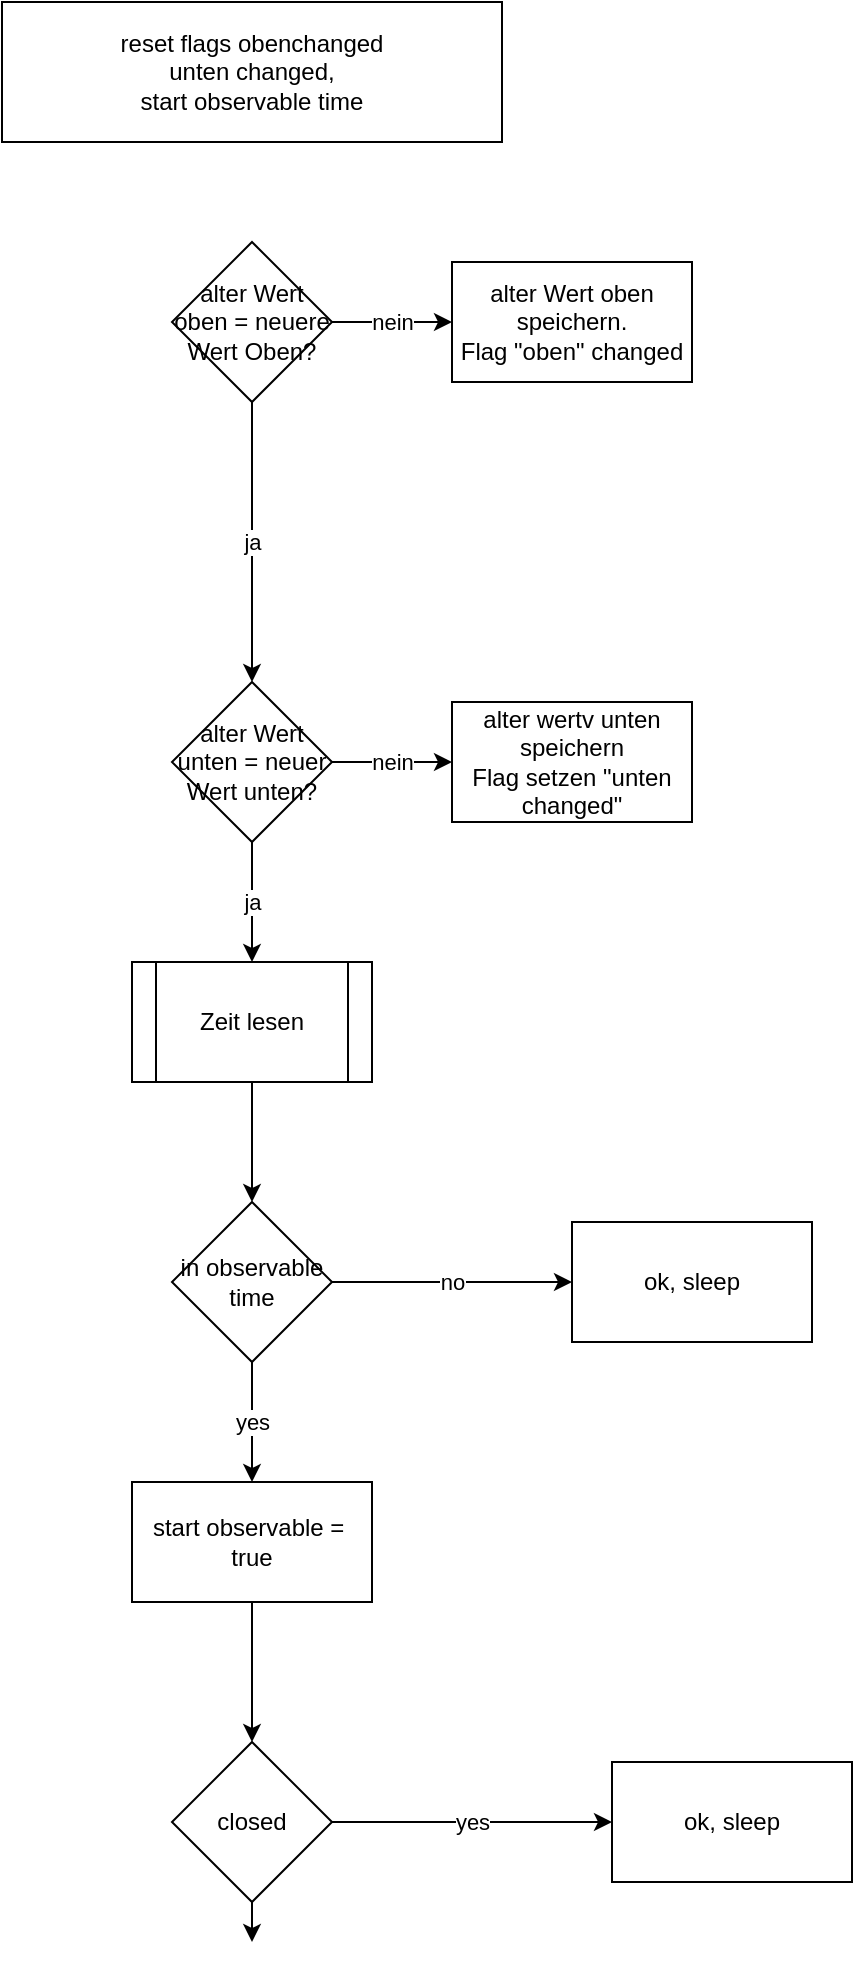 <mxfile version="14.4.3" type="device"><diagram id="usr7IRxPCIGyKUVPOD3T" name="Seite-1"><mxGraphModel dx="1086" dy="2135" grid="1" gridSize="10" guides="1" tooltips="1" connect="1" arrows="1" fold="1" page="1" pageScale="1" pageWidth="827" pageHeight="1169" math="0" shadow="0"><root><mxCell id="0"/><mxCell id="1" parent="0"/><mxCell id="O3cu-f4qwhrOTInvGiGF-5" style="edgeStyle=orthogonalEdgeStyle;rounded=0;orthogonalLoop=1;jettySize=auto;html=1;entryX=0.5;entryY=0;entryDx=0;entryDy=0;" parent="1" source="O3cu-f4qwhrOTInvGiGF-1" target="O3cu-f4qwhrOTInvGiGF-2" edge="1"><mxGeometry relative="1" as="geometry"/></mxCell><mxCell id="O3cu-f4qwhrOTInvGiGF-1" value="Zeit lesen" style="shape=process;whiteSpace=wrap;html=1;backgroundOutline=1;" parent="1" vertex="1"><mxGeometry x="240" y="90" width="120" height="60" as="geometry"/></mxCell><mxCell id="O3cu-f4qwhrOTInvGiGF-4" value="no" style="edgeStyle=orthogonalEdgeStyle;rounded=0;orthogonalLoop=1;jettySize=auto;html=1;" parent="1" source="O3cu-f4qwhrOTInvGiGF-2" target="O3cu-f4qwhrOTInvGiGF-3" edge="1"><mxGeometry relative="1" as="geometry"/></mxCell><mxCell id="O3cu-f4qwhrOTInvGiGF-7" value="yes" style="edgeStyle=orthogonalEdgeStyle;rounded=0;orthogonalLoop=1;jettySize=auto;html=1;entryX=0.5;entryY=0;entryDx=0;entryDy=0;" parent="1" source="O3cu-f4qwhrOTInvGiGF-2" target="GyVQR18GC2trl3UYunkZ-12" edge="1"><mxGeometry relative="1" as="geometry"/></mxCell><mxCell id="O3cu-f4qwhrOTInvGiGF-2" value="in observable time" style="rhombus;whiteSpace=wrap;html=1;" parent="1" vertex="1"><mxGeometry x="260" y="210" width="80" height="80" as="geometry"/></mxCell><mxCell id="O3cu-f4qwhrOTInvGiGF-3" value="ok, sleep" style="rounded=0;whiteSpace=wrap;html=1;" parent="1" vertex="1"><mxGeometry x="460" y="220" width="120" height="60" as="geometry"/></mxCell><mxCell id="O3cu-f4qwhrOTInvGiGF-9" value="yes" style="edgeStyle=orthogonalEdgeStyle;rounded=0;orthogonalLoop=1;jettySize=auto;html=1;entryX=0;entryY=0.5;entryDx=0;entryDy=0;" parent="1" source="O3cu-f4qwhrOTInvGiGF-6" target="O3cu-f4qwhrOTInvGiGF-8" edge="1"><mxGeometry relative="1" as="geometry"/></mxCell><mxCell id="O3cu-f4qwhrOTInvGiGF-11" value="" style="edgeStyle=orthogonalEdgeStyle;rounded=0;orthogonalLoop=1;jettySize=auto;html=1;" parent="1" source="O3cu-f4qwhrOTInvGiGF-6" edge="1"><mxGeometry relative="1" as="geometry"><mxPoint x="300" y="580" as="targetPoint"/></mxGeometry></mxCell><mxCell id="O3cu-f4qwhrOTInvGiGF-6" value="closed" style="rhombus;whiteSpace=wrap;html=1;" parent="1" vertex="1"><mxGeometry x="260" y="480" width="80" height="80" as="geometry"/></mxCell><mxCell id="O3cu-f4qwhrOTInvGiGF-8" value="ok, sleep" style="rounded=0;whiteSpace=wrap;html=1;" parent="1" vertex="1"><mxGeometry x="480" y="490" width="120" height="60" as="geometry"/></mxCell><mxCell id="GyVQR18GC2trl3UYunkZ-4" value="ja" style="edgeStyle=orthogonalEdgeStyle;rounded=0;orthogonalLoop=1;jettySize=auto;html=1;" edge="1" parent="1" source="GyVQR18GC2trl3UYunkZ-2" target="GyVQR18GC2trl3UYunkZ-3"><mxGeometry relative="1" as="geometry"/></mxCell><mxCell id="GyVQR18GC2trl3UYunkZ-6" value="nein" style="edgeStyle=orthogonalEdgeStyle;rounded=0;orthogonalLoop=1;jettySize=auto;html=1;" edge="1" parent="1" source="GyVQR18GC2trl3UYunkZ-2" target="GyVQR18GC2trl3UYunkZ-5"><mxGeometry relative="1" as="geometry"/></mxCell><mxCell id="GyVQR18GC2trl3UYunkZ-2" value="alter Wert oben = neuere Wert Oben?" style="rhombus;whiteSpace=wrap;html=1;" vertex="1" parent="1"><mxGeometry x="260" y="-270" width="80" height="80" as="geometry"/></mxCell><mxCell id="GyVQR18GC2trl3UYunkZ-8" value="nein" style="edgeStyle=orthogonalEdgeStyle;rounded=0;orthogonalLoop=1;jettySize=auto;html=1;" edge="1" parent="1" source="GyVQR18GC2trl3UYunkZ-3" target="GyVQR18GC2trl3UYunkZ-7"><mxGeometry relative="1" as="geometry"/></mxCell><mxCell id="GyVQR18GC2trl3UYunkZ-9" value="ja" style="edgeStyle=orthogonalEdgeStyle;rounded=0;orthogonalLoop=1;jettySize=auto;html=1;" edge="1" parent="1" source="GyVQR18GC2trl3UYunkZ-3" target="O3cu-f4qwhrOTInvGiGF-1"><mxGeometry relative="1" as="geometry"/></mxCell><mxCell id="GyVQR18GC2trl3UYunkZ-3" value="alter Wert unten = neuer Wert unten?" style="rhombus;whiteSpace=wrap;html=1;" vertex="1" parent="1"><mxGeometry x="260" y="-50" width="80" height="80" as="geometry"/></mxCell><mxCell id="GyVQR18GC2trl3UYunkZ-5" value="alter Wert oben speichern.&lt;br&gt;Flag &quot;oben&quot; changed&lt;br&gt;" style="whiteSpace=wrap;html=1;" vertex="1" parent="1"><mxGeometry x="400" y="-260" width="120" height="60" as="geometry"/></mxCell><mxCell id="GyVQR18GC2trl3UYunkZ-7" value="alter wertv unten speichern&lt;br&gt;Flag setzen &quot;unten changed&quot;" style="whiteSpace=wrap;html=1;" vertex="1" parent="1"><mxGeometry x="400" y="-40" width="120" height="60" as="geometry"/></mxCell><mxCell id="GyVQR18GC2trl3UYunkZ-11" value="reset flags obenchanged&lt;br&gt;unten changed,&lt;br&gt;start observable time" style="rounded=0;whiteSpace=wrap;html=1;" vertex="1" parent="1"><mxGeometry x="175" y="-390" width="250" height="70" as="geometry"/></mxCell><mxCell id="GyVQR18GC2trl3UYunkZ-13" style="edgeStyle=orthogonalEdgeStyle;rounded=0;orthogonalLoop=1;jettySize=auto;html=1;entryX=0.5;entryY=0;entryDx=0;entryDy=0;" edge="1" parent="1" source="GyVQR18GC2trl3UYunkZ-12" target="O3cu-f4qwhrOTInvGiGF-6"><mxGeometry relative="1" as="geometry"/></mxCell><mxCell id="GyVQR18GC2trl3UYunkZ-12" value="start observable =&amp;nbsp; true" style="rounded=0;whiteSpace=wrap;html=1;" vertex="1" parent="1"><mxGeometry x="240" y="350" width="120" height="60" as="geometry"/></mxCell></root></mxGraphModel></diagram></mxfile>